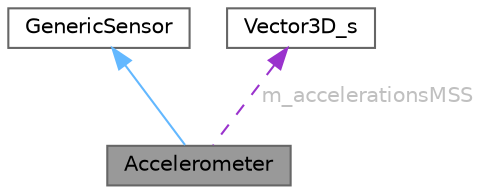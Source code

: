 digraph "Accelerometer"
{
 // LATEX_PDF_SIZE
  bgcolor="transparent";
  edge [fontname=Helvetica,fontsize=10,labelfontname=Helvetica,labelfontsize=10];
  node [fontname=Helvetica,fontsize=10,shape=box,height=0.2,width=0.4];
  Node1 [id="Node000001",label="Accelerometer",height=0.2,width=0.4,color="gray40", fillcolor="grey60", style="filled", fontcolor="black",tooltip="Generic Accelerometer."];
  Node2 -> Node1 [id="edge3_Node000001_Node000002",dir="back",color="steelblue1",style="solid",tooltip=" "];
  Node2 [id="Node000002",label="GenericSensor",height=0.2,width=0.4,color="gray40", fillcolor="white", style="filled",URL="$classGenericSensor.html",tooltip="Underlying interface to all sensors."];
  Node3 -> Node1 [id="edge4_Node000001_Node000003",dir="back",color="darkorchid3",style="dashed",tooltip=" ",label=" m_accelerationsMSS",fontcolor="grey" ];
  Node3 [id="Node000003",label="Vector3D_s",height=0.2,width=0.4,color="gray40", fillcolor="white", style="filled",URL="$structVector3D__s.html",tooltip="Vector with 3 axis."];
}
